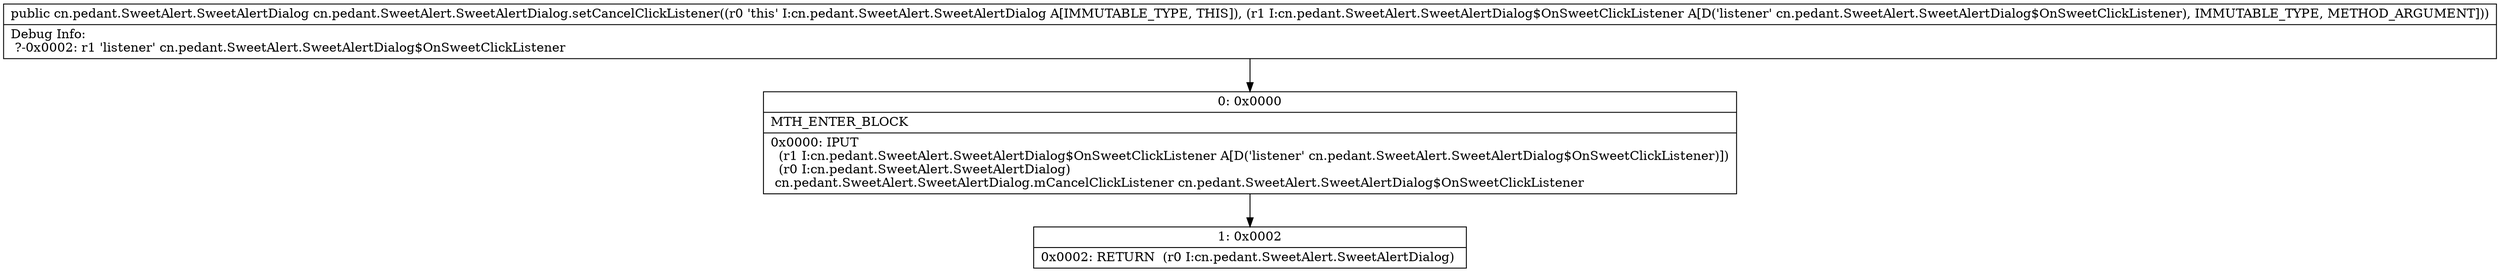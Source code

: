 digraph "CFG forcn.pedant.SweetAlert.SweetAlertDialog.setCancelClickListener(Lcn\/pedant\/SweetAlert\/SweetAlertDialog$OnSweetClickListener;)Lcn\/pedant\/SweetAlert\/SweetAlertDialog;" {
Node_0 [shape=record,label="{0\:\ 0x0000|MTH_ENTER_BLOCK\l|0x0000: IPUT  \l  (r1 I:cn.pedant.SweetAlert.SweetAlertDialog$OnSweetClickListener A[D('listener' cn.pedant.SweetAlert.SweetAlertDialog$OnSweetClickListener)])\l  (r0 I:cn.pedant.SweetAlert.SweetAlertDialog)\l cn.pedant.SweetAlert.SweetAlertDialog.mCancelClickListener cn.pedant.SweetAlert.SweetAlertDialog$OnSweetClickListener \l}"];
Node_1 [shape=record,label="{1\:\ 0x0002|0x0002: RETURN  (r0 I:cn.pedant.SweetAlert.SweetAlertDialog) \l}"];
MethodNode[shape=record,label="{public cn.pedant.SweetAlert.SweetAlertDialog cn.pedant.SweetAlert.SweetAlertDialog.setCancelClickListener((r0 'this' I:cn.pedant.SweetAlert.SweetAlertDialog A[IMMUTABLE_TYPE, THIS]), (r1 I:cn.pedant.SweetAlert.SweetAlertDialog$OnSweetClickListener A[D('listener' cn.pedant.SweetAlert.SweetAlertDialog$OnSweetClickListener), IMMUTABLE_TYPE, METHOD_ARGUMENT]))  | Debug Info:\l  ?\-0x0002: r1 'listener' cn.pedant.SweetAlert.SweetAlertDialog$OnSweetClickListener\l}"];
MethodNode -> Node_0;
Node_0 -> Node_1;
}

